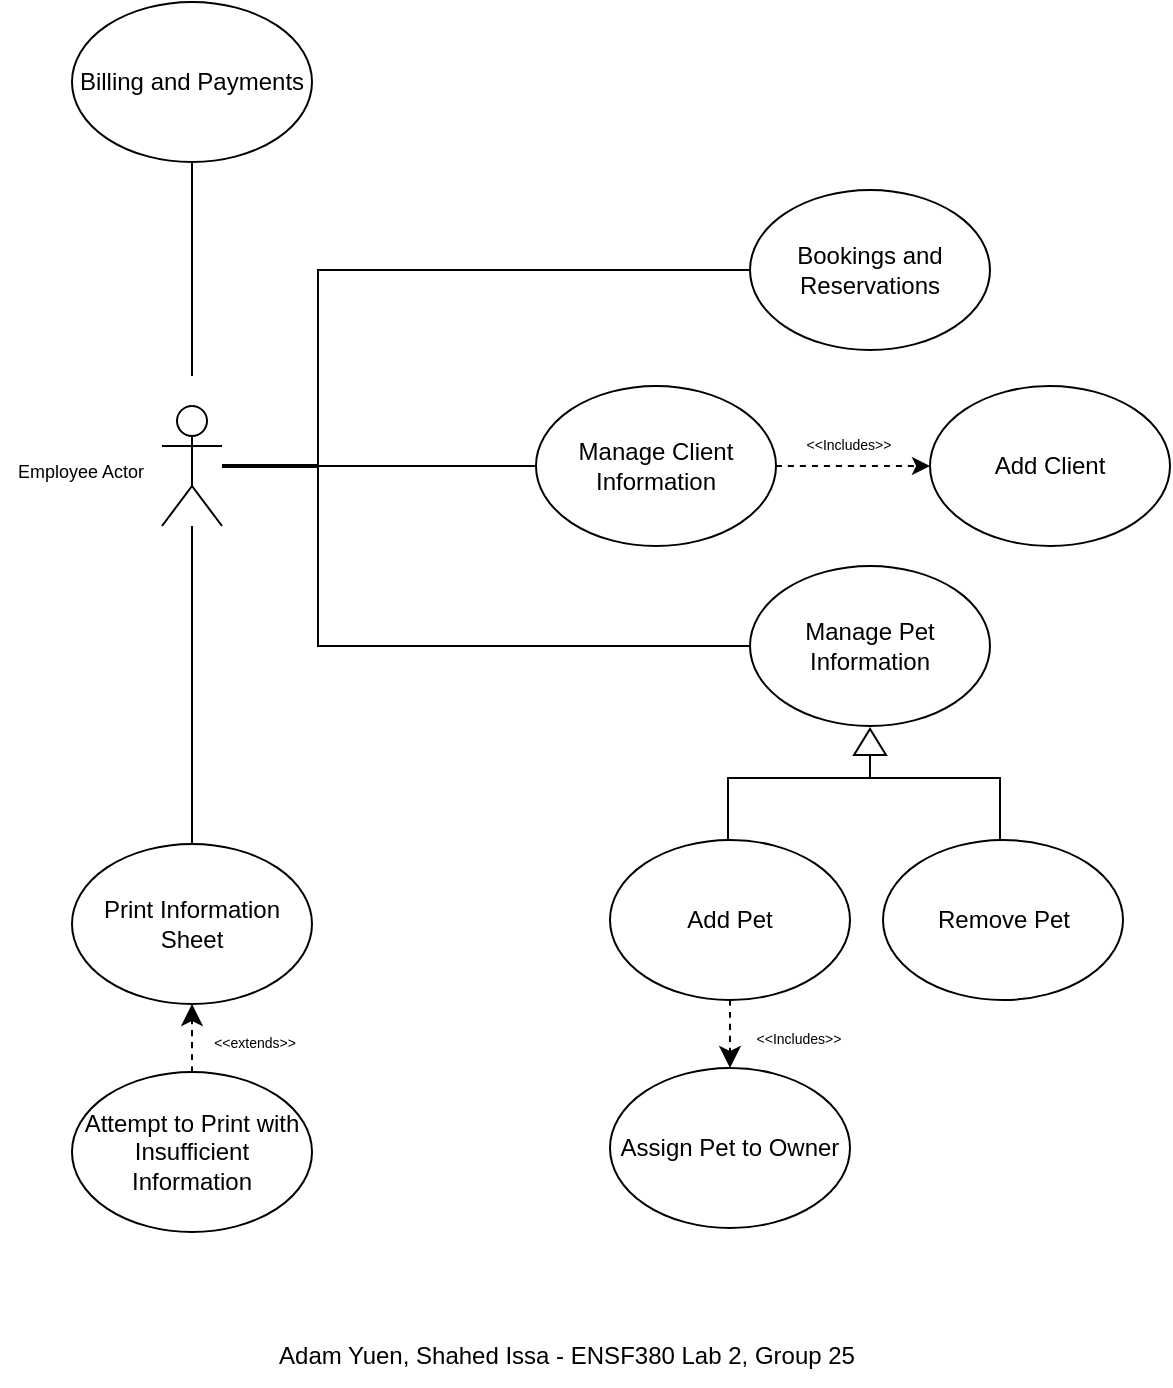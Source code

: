 <mxfile version="24.6.4" type="google">
  <diagram name="Page-1" id="N63z_VI2OmI_4_Hd65DB">
    <mxGraphModel grid="0" page="1" gridSize="10" guides="1" tooltips="1" connect="1" arrows="1" fold="1" pageScale="1" pageWidth="850" pageHeight="1100" math="0" shadow="0">
      <root>
        <mxCell id="0" />
        <mxCell id="1" parent="0" />
        <mxCell id="yczUUUUAiozMbP2jTNsx-2" style="edgeStyle=none;curved=1;rounded=0;orthogonalLoop=1;jettySize=auto;html=1;fontSize=12;startSize=8;endSize=8;endArrow=none;endFill=0;" edge="1" parent="1" source="EpNeO9gsmtCJuBGKOI6r-1" target="EpNeO9gsmtCJuBGKOI6r-4">
          <mxGeometry relative="1" as="geometry" />
        </mxCell>
        <mxCell id="yczUUUUAiozMbP2jTNsx-14" style="edgeStyle=orthogonalEdgeStyle;rounded=0;orthogonalLoop=1;jettySize=auto;html=1;entryX=0;entryY=0.5;entryDx=0;entryDy=0;fontSize=12;startSize=8;endSize=8;endArrow=none;endFill=0;exitX=0;exitY=0.5;exitDx=0;exitDy=0;" edge="1" parent="1" source="yczUUUUAiozMbP2jTNsx-35" target="yczUUUUAiozMbP2jTNsx-13">
          <mxGeometry relative="1" as="geometry">
            <Array as="points">
              <mxPoint x="-549" y="332" />
              <mxPoint x="-549" y="520" />
            </Array>
          </mxGeometry>
        </mxCell>
        <mxCell id="yczUUUUAiozMbP2jTNsx-26" style="edgeStyle=none;curved=1;rounded=0;orthogonalLoop=1;jettySize=auto;html=1;entryX=0.5;entryY=0;entryDx=0;entryDy=0;fontSize=12;startSize=8;endSize=8;endArrow=none;endFill=0;" edge="1" parent="1" source="EpNeO9gsmtCJuBGKOI6r-1" target="yczUUUUAiozMbP2jTNsx-25">
          <mxGeometry relative="1" as="geometry" />
        </mxCell>
        <mxCell id="yczUUUUAiozMbP2jTNsx-38" style="edgeStyle=none;curved=1;rounded=0;orthogonalLoop=1;jettySize=auto;html=1;fontSize=12;startSize=8;endSize=8;endArrow=none;endFill=0;strokeWidth=2;" edge="1" parent="1" source="EpNeO9gsmtCJuBGKOI6r-1">
          <mxGeometry relative="1" as="geometry">
            <mxPoint x="-549.333" y="430" as="targetPoint" />
          </mxGeometry>
        </mxCell>
        <mxCell id="yczUUUUAiozMbP2jTNsx-41" style="edgeStyle=none;curved=1;rounded=0;orthogonalLoop=1;jettySize=auto;html=1;entryX=0.5;entryY=1;entryDx=0;entryDy=0;fontSize=12;startSize=8;endSize=8;endArrow=none;endFill=0;" edge="1" parent="1" target="yczUUUUAiozMbP2jTNsx-39">
          <mxGeometry relative="1" as="geometry">
            <mxPoint x="-612" y="385" as="sourcePoint" />
          </mxGeometry>
        </mxCell>
        <mxCell id="EpNeO9gsmtCJuBGKOI6r-1" value="&lt;div&gt;&lt;br&gt;&lt;/div&gt;" style="shape=umlActor;verticalLabelPosition=bottom;verticalAlign=top;html=1;outlineConnect=0;" vertex="1" parent="1">
          <mxGeometry x="-627" y="400" width="30" height="60" as="geometry" />
        </mxCell>
        <mxCell id="yczUUUUAiozMbP2jTNsx-11" style="edgeStyle=none;curved=1;rounded=0;orthogonalLoop=1;jettySize=auto;html=1;exitX=1;exitY=0.5;exitDx=0;exitDy=0;fontSize=12;dashed=1;" edge="1" parent="1" source="EpNeO9gsmtCJuBGKOI6r-4" target="yczUUUUAiozMbP2jTNsx-8">
          <mxGeometry relative="1" as="geometry" />
        </mxCell>
        <mxCell id="EpNeO9gsmtCJuBGKOI6r-4" value="Manage Client Information" style="ellipse;whiteSpace=wrap;html=1;" vertex="1" parent="1">
          <mxGeometry x="-440" y="390" width="120" height="80" as="geometry" />
        </mxCell>
        <mxCell id="yczUUUUAiozMbP2jTNsx-8" value="Add Client" style="ellipse;whiteSpace=wrap;html=1;" vertex="1" parent="1">
          <mxGeometry x="-243" y="390" width="120" height="80" as="geometry" />
        </mxCell>
        <mxCell id="yczUUUUAiozMbP2jTNsx-12" value="&lt;font style=&quot;font-size: 7px;&quot;&gt;&amp;lt;&amp;lt;Includes&amp;gt;&amp;gt;&lt;/font&gt;" style="text;html=1;align=center;verticalAlign=middle;resizable=0;points=[];autosize=1;strokeColor=none;fillColor=none;fontSize=16;" vertex="1" parent="1">
          <mxGeometry x="-314" y="400" width="60" height="31" as="geometry" />
        </mxCell>
        <mxCell id="yczUUUUAiozMbP2jTNsx-13" value="Manage Pet Information" style="ellipse;whiteSpace=wrap;html=1;" vertex="1" parent="1">
          <mxGeometry x="-333" y="480" width="120" height="80" as="geometry" />
        </mxCell>
        <mxCell id="yczUUUUAiozMbP2jTNsx-20" style="edgeStyle=orthogonalEdgeStyle;rounded=0;orthogonalLoop=1;jettySize=auto;html=1;exitX=0;exitY=0.5;exitDx=0;exitDy=0;entryX=0.5;entryY=0;entryDx=0;entryDy=0;fontSize=12;startSize=8;endSize=8;endArrow=none;endFill=0;" edge="1" parent="1" source="yczUUUUAiozMbP2jTNsx-15" target="yczUUUUAiozMbP2jTNsx-18">
          <mxGeometry relative="1" as="geometry">
            <Array as="points">
              <mxPoint x="-273" y="586" />
              <mxPoint x="-208" y="586" />
              <mxPoint x="-208" y="617" />
            </Array>
          </mxGeometry>
        </mxCell>
        <mxCell id="yczUUUUAiozMbP2jTNsx-21" style="edgeStyle=orthogonalEdgeStyle;rounded=0;orthogonalLoop=1;jettySize=auto;html=1;exitX=0;exitY=0.5;exitDx=0;exitDy=0;entryX=0.5;entryY=0;entryDx=0;entryDy=0;fontSize=12;startSize=8;endSize=8;endArrow=none;endFill=0;" edge="1" parent="1" source="yczUUUUAiozMbP2jTNsx-15" target="yczUUUUAiozMbP2jTNsx-16">
          <mxGeometry relative="1" as="geometry">
            <Array as="points">
              <mxPoint x="-273" y="586" />
              <mxPoint x="-344" y="586" />
              <mxPoint x="-344" y="617" />
            </Array>
          </mxGeometry>
        </mxCell>
        <mxCell id="yczUUUUAiozMbP2jTNsx-15" value="" style="triangle;whiteSpace=wrap;html=1;rotation=-90;" vertex="1" parent="1">
          <mxGeometry x="-279.5" y="560" width="13" height="16" as="geometry" />
        </mxCell>
        <mxCell id="yczUUUUAiozMbP2jTNsx-22" style="edgeStyle=none;curved=1;rounded=0;orthogonalLoop=1;jettySize=auto;html=1;exitX=0.5;exitY=1;exitDx=0;exitDy=0;entryX=0.5;entryY=0;entryDx=0;entryDy=0;fontSize=12;startSize=8;endSize=8;dashed=1;" edge="1" parent="1" source="yczUUUUAiozMbP2jTNsx-16" target="yczUUUUAiozMbP2jTNsx-17">
          <mxGeometry relative="1" as="geometry" />
        </mxCell>
        <mxCell id="yczUUUUAiozMbP2jTNsx-16" value="Add Pet" style="ellipse;whiteSpace=wrap;html=1;" vertex="1" parent="1">
          <mxGeometry x="-403" y="617" width="120" height="80" as="geometry" />
        </mxCell>
        <mxCell id="yczUUUUAiozMbP2jTNsx-17" value="Assign Pet to Owner" style="ellipse;whiteSpace=wrap;html=1;" vertex="1" parent="1">
          <mxGeometry x="-403" y="731" width="120" height="80" as="geometry" />
        </mxCell>
        <mxCell id="yczUUUUAiozMbP2jTNsx-18" value="Remove Pet" style="ellipse;whiteSpace=wrap;html=1;" vertex="1" parent="1">
          <mxGeometry x="-266.5" y="617" width="120" height="80" as="geometry" />
        </mxCell>
        <mxCell id="yczUUUUAiozMbP2jTNsx-23" value="&lt;font style=&quot;font-size: 7px;&quot;&gt;&amp;lt;&amp;lt;Includes&amp;gt;&amp;gt;&lt;/font&gt;" style="text;html=1;align=center;verticalAlign=middle;resizable=0;points=[];autosize=1;strokeColor=none;fillColor=none;fontSize=16;" vertex="1" parent="1">
          <mxGeometry x="-339.5" y="697" width="60" height="31" as="geometry" />
        </mxCell>
        <mxCell id="yczUUUUAiozMbP2jTNsx-25" value="Print Information Sheet" style="ellipse;whiteSpace=wrap;html=1;" vertex="1" parent="1">
          <mxGeometry x="-672" y="619" width="120" height="80" as="geometry" />
        </mxCell>
        <mxCell id="yczUUUUAiozMbP2jTNsx-27" value="&lt;font style=&quot;font-size: 9px;&quot;&gt;Employee Actor&lt;/font&gt;" style="text;html=1;align=center;verticalAlign=middle;whiteSpace=wrap;rounded=0;fontSize=16;" vertex="1" parent="1">
          <mxGeometry x="-708" y="415" width="81" height="30" as="geometry" />
        </mxCell>
        <mxCell id="yczUUUUAiozMbP2jTNsx-29" style="edgeStyle=none;curved=1;rounded=0;orthogonalLoop=1;jettySize=auto;html=1;exitX=0.5;exitY=0;exitDx=0;exitDy=0;entryX=0.5;entryY=1;entryDx=0;entryDy=0;fontSize=12;startSize=8;endSize=8;dashed=1;" edge="1" parent="1" source="yczUUUUAiozMbP2jTNsx-28" target="yczUUUUAiozMbP2jTNsx-25">
          <mxGeometry relative="1" as="geometry" />
        </mxCell>
        <mxCell id="yczUUUUAiozMbP2jTNsx-28" value="Attempt to Print with Insufficient Information" style="ellipse;whiteSpace=wrap;html=1;" vertex="1" parent="1">
          <mxGeometry x="-672" y="733" width="120" height="80" as="geometry" />
        </mxCell>
        <mxCell id="yczUUUUAiozMbP2jTNsx-30" value="&lt;font style=&quot;font-size: 7px;&quot;&gt;&amp;lt;&amp;lt;extends&amp;gt;&amp;gt;&lt;/font&gt;" style="text;html=1;align=center;verticalAlign=middle;resizable=0;points=[];autosize=1;strokeColor=none;fillColor=none;fontSize=16;" vertex="1" parent="1">
          <mxGeometry x="-611" y="699" width="59" height="31" as="geometry" />
        </mxCell>
        <mxCell id="yczUUUUAiozMbP2jTNsx-35" value="Bookings and Reservations" style="ellipse;whiteSpace=wrap;html=1;" vertex="1" parent="1">
          <mxGeometry x="-333" y="292" width="120" height="80" as="geometry" />
        </mxCell>
        <mxCell id="yczUUUUAiozMbP2jTNsx-39" value="Billing and Payments" style="ellipse;whiteSpace=wrap;html=1;" vertex="1" parent="1">
          <mxGeometry x="-672" y="198" width="120" height="80" as="geometry" />
        </mxCell>
        <mxCell id="ov_S_AujIY5xC-kilW1R-1" value="Adam Yuen, Shahed Issa - ENSF380 Lab 2, Group 25" style="text;html=1;align=center;verticalAlign=middle;whiteSpace=wrap;rounded=0;" vertex="1" parent="1">
          <mxGeometry x="-644" y="860" width="439" height="30" as="geometry" />
        </mxCell>
      </root>
    </mxGraphModel>
  </diagram>
</mxfile>
